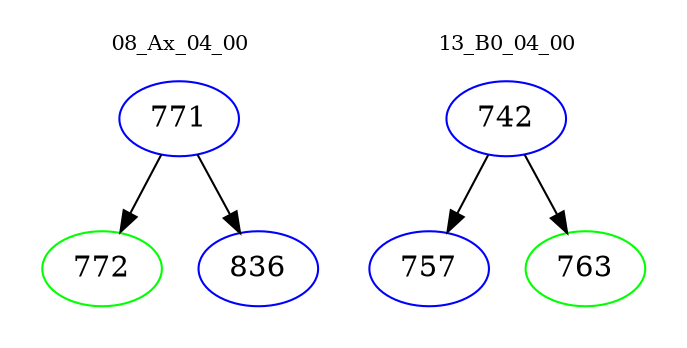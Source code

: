 digraph{
subgraph cluster_0 {
color = white
label = "08_Ax_04_00";
fontsize=10;
T0_771 [label="771", color="blue"]
T0_771 -> T0_772 [color="black"]
T0_772 [label="772", color="green"]
T0_771 -> T0_836 [color="black"]
T0_836 [label="836", color="blue"]
}
subgraph cluster_1 {
color = white
label = "13_B0_04_00";
fontsize=10;
T1_742 [label="742", color="blue"]
T1_742 -> T1_757 [color="black"]
T1_757 [label="757", color="blue"]
T1_742 -> T1_763 [color="black"]
T1_763 [label="763", color="green"]
}
}
